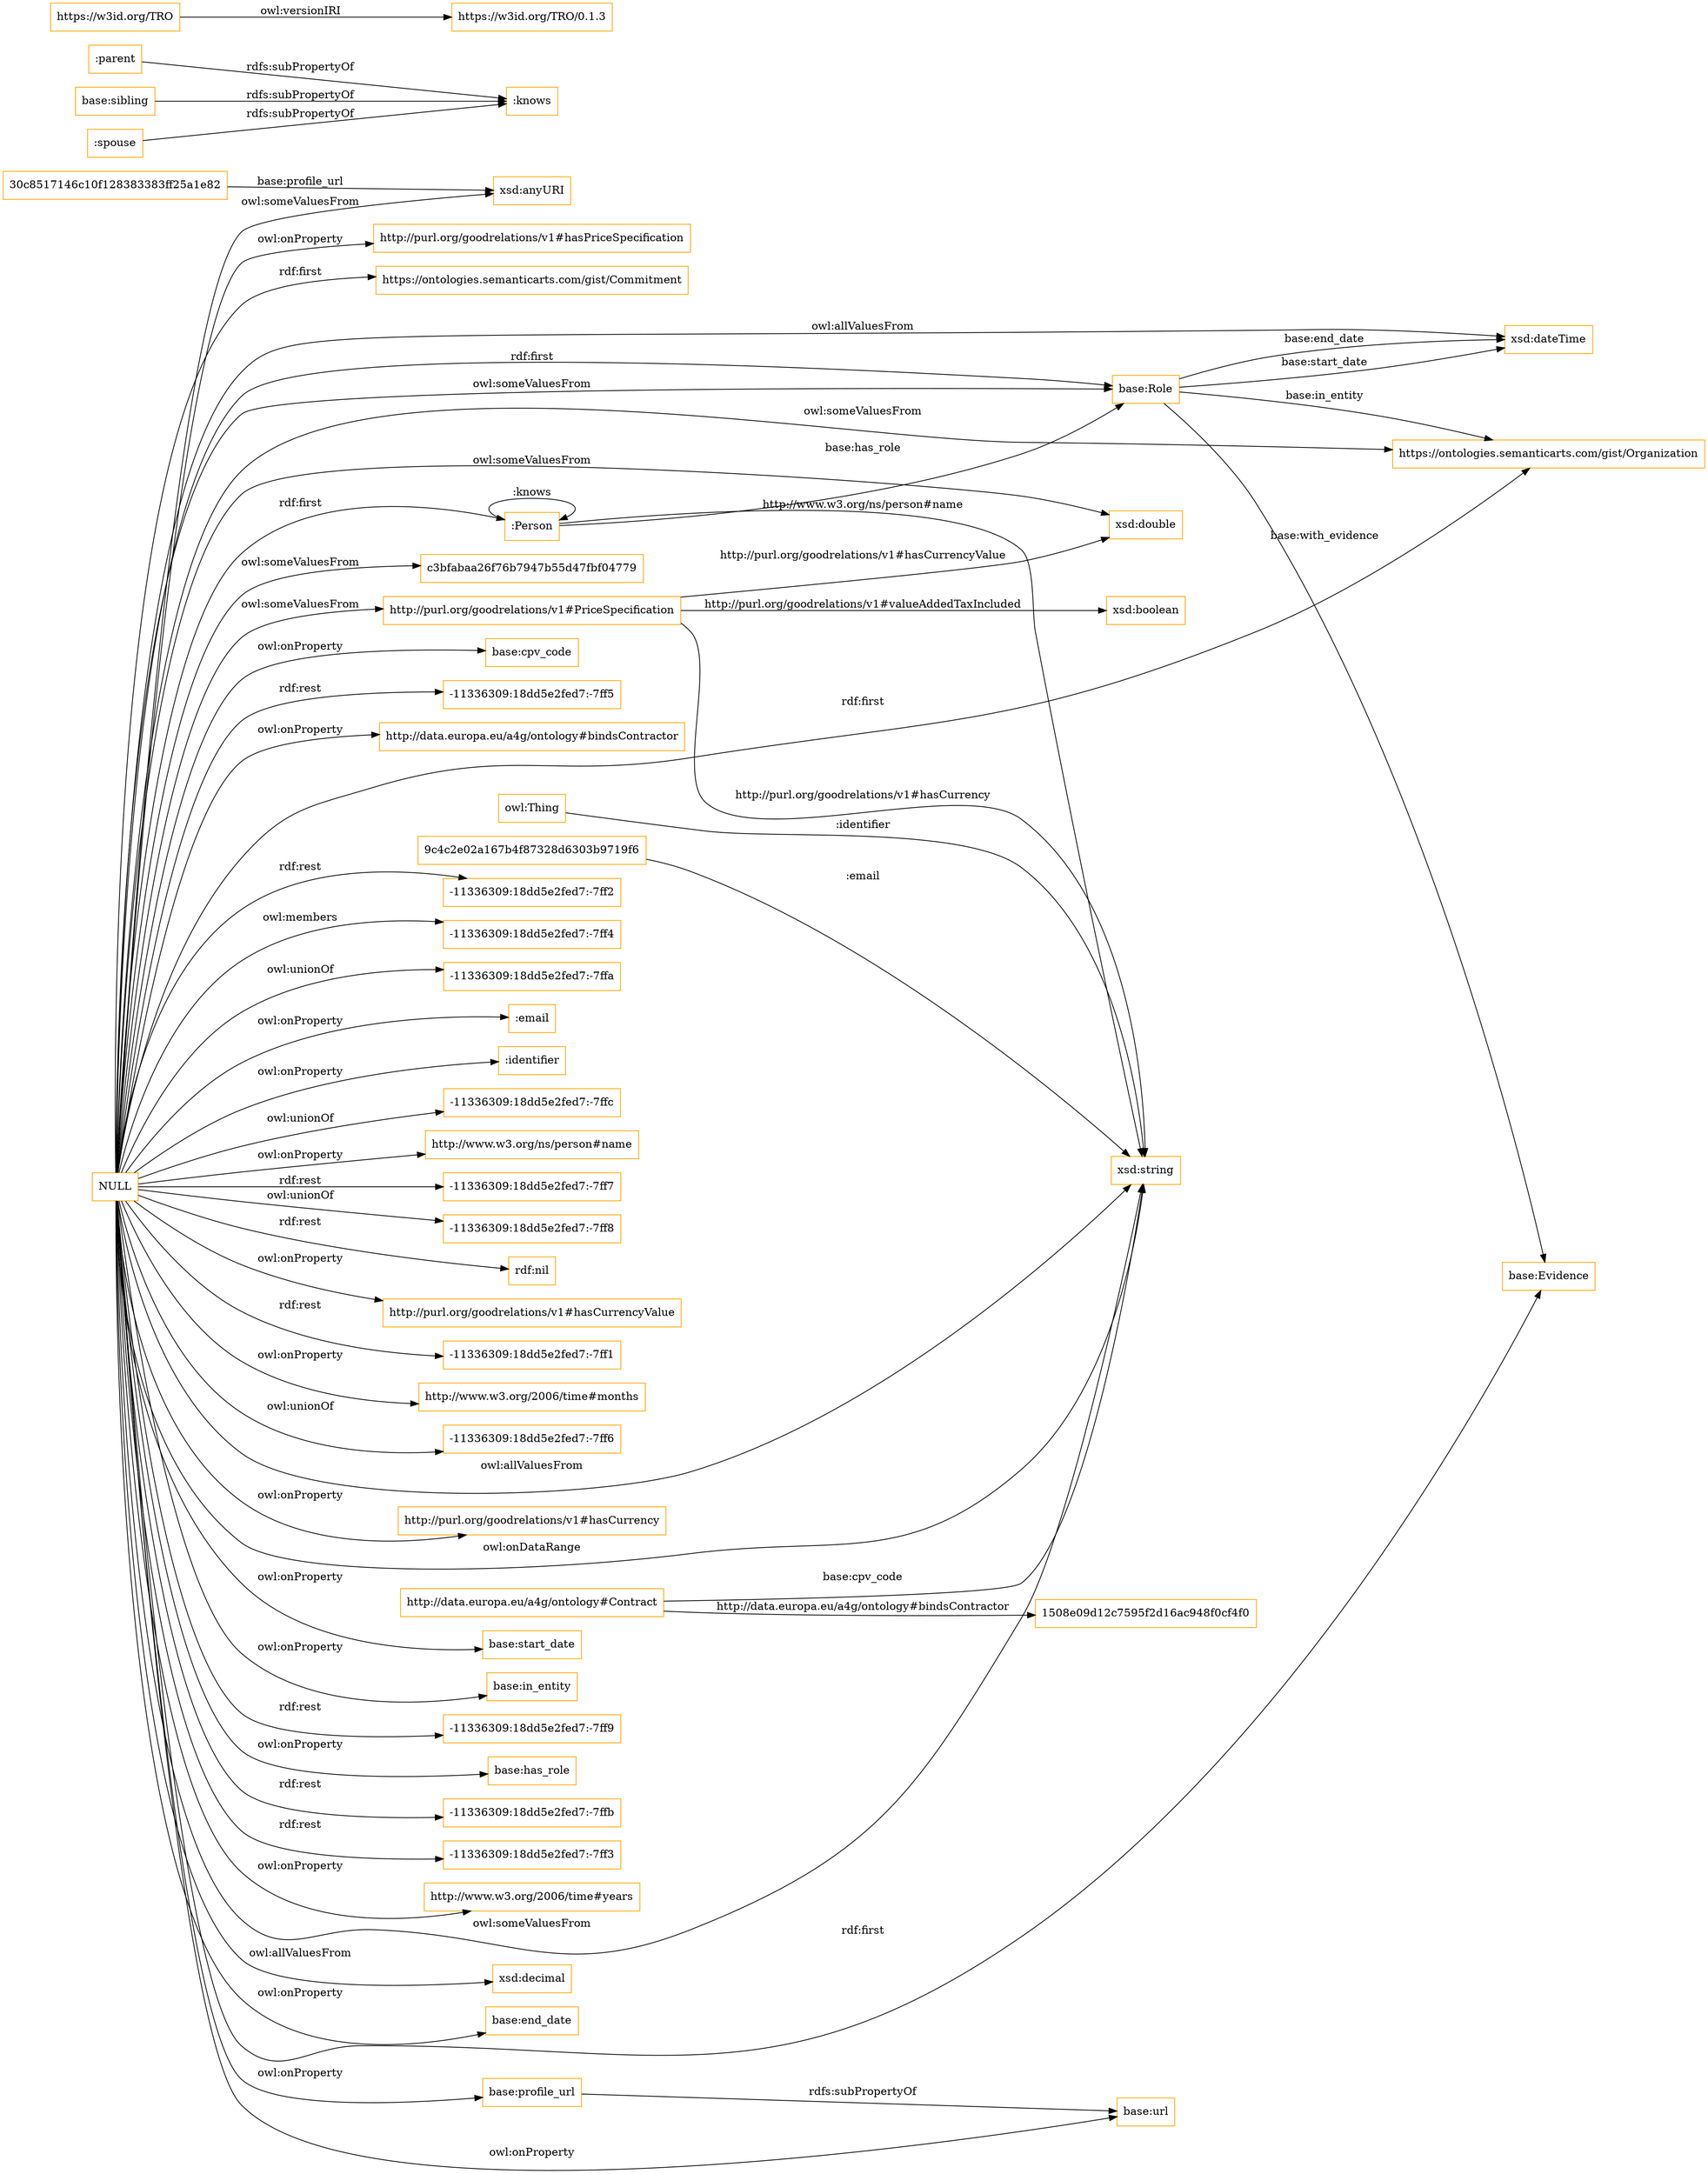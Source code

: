 digraph ar2dtool_diagram { 
rankdir=LR;
size="1501"
node [shape = rectangle, color="orange"]; "https://ontologies.semanticarts.com/gist/Commitment" "30c8517146c10f128383383ff25a1e82" ":Person" "base:Role" "9c4c2e02a167b4f87328d6303b9719f6" "http://data.europa.eu/a4g/ontology#Contract" "http://purl.org/goodrelations/v1#PriceSpecification" "https://ontologies.semanticarts.com/gist/Organization" "c3bfabaa26f76b7947b55d47fbf04779" "1508e09d12c7595f2d16ac948f0cf4f0" "base:Evidence" ; /*classes style*/
	"NULL" -> "xsd:anyURI" [ label = "owl:someValuesFrom" ];
	"NULL" -> "base:cpv_code" [ label = "owl:onProperty" ];
	"NULL" -> "c3bfabaa26f76b7947b55d47fbf04779" [ label = "owl:someValuesFrom" ];
	"NULL" -> "-11336309:18dd5e2fed7:-7ff5" [ label = "rdf:rest" ];
	"NULL" -> "http://data.europa.eu/a4g/ontology#bindsContractor" [ label = "owl:onProperty" ];
	"NULL" -> "base:Evidence" [ label = "rdf:first" ];
	"NULL" -> "xsd:string" [ label = "owl:allValuesFrom" ];
	"NULL" -> "-11336309:18dd5e2fed7:-7ff2" [ label = "rdf:rest" ];
	"NULL" -> "-11336309:18dd5e2fed7:-7ff4" [ label = "owl:members" ];
	"NULL" -> "-11336309:18dd5e2fed7:-7ffa" [ label = "owl:unionOf" ];
	"NULL" -> ":email" [ label = "owl:onProperty" ];
	"NULL" -> ":identifier" [ label = "owl:onProperty" ];
	"NULL" -> "-11336309:18dd5e2fed7:-7ffc" [ label = "owl:unionOf" ];
	"NULL" -> "http://www.w3.org/ns/person#name" [ label = "owl:onProperty" ];
	"NULL" -> "https://ontologies.semanticarts.com/gist/Commitment" [ label = "rdf:first" ];
	"NULL" -> ":Person" [ label = "rdf:first" ];
	"NULL" -> "-11336309:18dd5e2fed7:-7ff7" [ label = "rdf:rest" ];
	"NULL" -> "-11336309:18dd5e2fed7:-7ff8" [ label = "owl:unionOf" ];
	"NULL" -> "rdf:nil" [ label = "rdf:rest" ];
	"NULL" -> "http://purl.org/goodrelations/v1#hasCurrencyValue" [ label = "owl:onProperty" ];
	"NULL" -> "base:Role" [ label = "owl:someValuesFrom" ];
	"NULL" -> "-11336309:18dd5e2fed7:-7ff1" [ label = "rdf:rest" ];
	"NULL" -> "http://www.w3.org/2006/time#months" [ label = "owl:onProperty" ];
	"NULL" -> "-11336309:18dd5e2fed7:-7ff6" [ label = "owl:unionOf" ];
	"NULL" -> "xsd:double" [ label = "owl:someValuesFrom" ];
	"NULL" -> "https://ontologies.semanticarts.com/gist/Organization" [ label = "rdf:first" ];
	"NULL" -> "xsd:dateTime" [ label = "owl:allValuesFrom" ];
	"NULL" -> "http://purl.org/goodrelations/v1#hasCurrency" [ label = "owl:onProperty" ];
	"NULL" -> "base:url" [ label = "owl:onProperty" ];
	"NULL" -> "base:start_date" [ label = "owl:onProperty" ];
	"NULL" -> "base:in_entity" [ label = "owl:onProperty" ];
	"NULL" -> "-11336309:18dd5e2fed7:-7ff9" [ label = "rdf:rest" ];
	"NULL" -> "base:has_role" [ label = "owl:onProperty" ];
	"NULL" -> "xsd:string" [ label = "owl:onDataRange" ];
	"NULL" -> "base:Role" [ label = "rdf:first" ];
	"NULL" -> "-11336309:18dd5e2fed7:-7ffb" [ label = "rdf:rest" ];
	"NULL" -> "http://purl.org/goodrelations/v1#PriceSpecification" [ label = "owl:someValuesFrom" ];
	"NULL" -> "-11336309:18dd5e2fed7:-7ff3" [ label = "rdf:rest" ];
	"NULL" -> "http://www.w3.org/2006/time#years" [ label = "owl:onProperty" ];
	"NULL" -> "base:profile_url" [ label = "owl:onProperty" ];
	"NULL" -> "https://ontologies.semanticarts.com/gist/Organization" [ label = "owl:someValuesFrom" ];
	"NULL" -> "xsd:decimal" [ label = "owl:allValuesFrom" ];
	"NULL" -> "base:end_date" [ label = "owl:onProperty" ];
	"NULL" -> "http://purl.org/goodrelations/v1#hasPriceSpecification" [ label = "owl:onProperty" ];
	"NULL" -> "xsd:string" [ label = "owl:someValuesFrom" ];
	":parent" -> ":knows" [ label = "rdfs:subPropertyOf" ];
	"https://w3id.org/TRO" -> "https://w3id.org/TRO/0.1.3" [ label = "owl:versionIRI" ];
	"base:sibling" -> ":knows" [ label = "rdfs:subPropertyOf" ];
	"base:profile_url" -> "base:url" [ label = "rdfs:subPropertyOf" ];
	":spouse" -> ":knows" [ label = "rdfs:subPropertyOf" ];
	"http://data.europa.eu/a4g/ontology#Contract" -> "1508e09d12c7595f2d16ac948f0cf4f0" [ label = "http://data.europa.eu/a4g/ontology#bindsContractor" ];
	"base:Role" -> "xsd:dateTime" [ label = "base:start_date" ];
	":Person" -> "base:Role" [ label = "base:has_role" ];
	"http://purl.org/goodrelations/v1#PriceSpecification" -> "xsd:boolean" [ label = "http://purl.org/goodrelations/v1#valueAddedTaxIncluded" ];
	"9c4c2e02a167b4f87328d6303b9719f6" -> "xsd:string" [ label = ":email" ];
	"base:Role" -> "base:Evidence" [ label = "base:with_evidence" ];
	":Person" -> ":Person" [ label = ":knows" ];
	"http://purl.org/goodrelations/v1#PriceSpecification" -> "xsd:double" [ label = "http://purl.org/goodrelations/v1#hasCurrencyValue" ];
	"http://purl.org/goodrelations/v1#PriceSpecification" -> "xsd:string" [ label = "http://purl.org/goodrelations/v1#hasCurrency" ];
	"base:Role" -> "xsd:dateTime" [ label = "base:end_date" ];
	"http://data.europa.eu/a4g/ontology#Contract" -> "xsd:string" [ label = "base:cpv_code" ];
	"owl:Thing" -> "xsd:string" [ label = ":identifier" ];
	"30c8517146c10f128383383ff25a1e82" -> "xsd:anyURI" [ label = "base:profile_url" ];
	":Person" -> "xsd:string" [ label = "http://www.w3.org/ns/person#name" ];
	"base:Role" -> "https://ontologies.semanticarts.com/gist/Organization" [ label = "base:in_entity" ];

}
